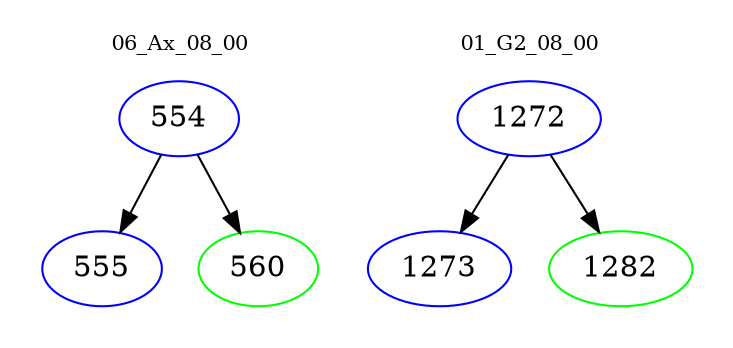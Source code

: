 digraph{
subgraph cluster_0 {
color = white
label = "06_Ax_08_00";
fontsize=10;
T0_554 [label="554", color="blue"]
T0_554 -> T0_555 [color="black"]
T0_555 [label="555", color="blue"]
T0_554 -> T0_560 [color="black"]
T0_560 [label="560", color="green"]
}
subgraph cluster_1 {
color = white
label = "01_G2_08_00";
fontsize=10;
T1_1272 [label="1272", color="blue"]
T1_1272 -> T1_1273 [color="black"]
T1_1273 [label="1273", color="blue"]
T1_1272 -> T1_1282 [color="black"]
T1_1282 [label="1282", color="green"]
}
}
